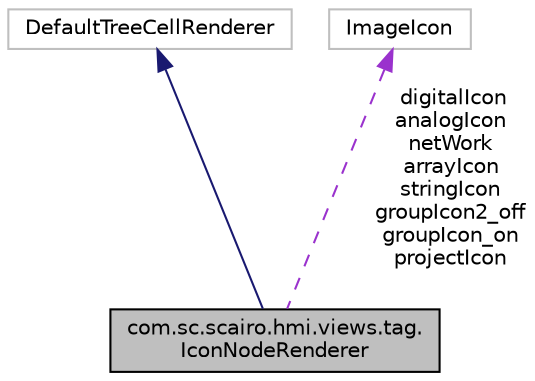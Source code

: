 digraph "com.sc.scairo.hmi.views.tag.IconNodeRenderer"
{
 // LATEX_PDF_SIZE
  edge [fontname="Helvetica",fontsize="10",labelfontname="Helvetica",labelfontsize="10"];
  node [fontname="Helvetica",fontsize="10",shape=record];
  Node1 [label="com.sc.scairo.hmi.views.tag.\lIconNodeRenderer",height=0.2,width=0.4,color="black", fillcolor="grey75", style="filled", fontcolor="black",tooltip=" "];
  Node2 -> Node1 [dir="back",color="midnightblue",fontsize="10",style="solid",fontname="Helvetica"];
  Node2 [label="DefaultTreeCellRenderer",height=0.2,width=0.4,color="grey75", fillcolor="white", style="filled",tooltip=" "];
  Node3 -> Node1 [dir="back",color="darkorchid3",fontsize="10",style="dashed",label=" digitalIcon\nanalogIcon\nnetWork\narrayIcon\nstringIcon\ngroupIcon2_off\ngroupIcon_on\nprojectIcon" ,fontname="Helvetica"];
  Node3 [label="ImageIcon",height=0.2,width=0.4,color="grey75", fillcolor="white", style="filled",tooltip=" "];
}
